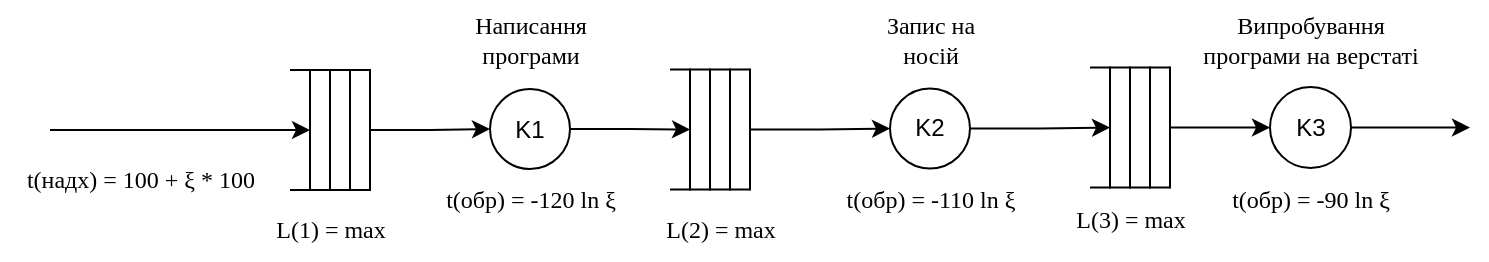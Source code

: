 <mxfile version="20.3.0" type="device"><diagram id="cdzcx4VnFPu7klIE601-" name="Страница 1"><mxGraphModel dx="1104" dy="929" grid="1" gridSize="10" guides="1" tooltips="1" connect="1" arrows="1" fold="1" page="1" pageScale="1" pageWidth="827" pageHeight="1169" math="0" shadow="0"><root><mxCell id="0"/><mxCell id="1" parent="0"/><mxCell id="YPvdWGVIBotKeiCCgNi--44" style="edgeStyle=orthogonalEdgeStyle;rounded=0;orthogonalLoop=1;jettySize=auto;html=1;entryX=0;entryY=0.5;entryDx=0;entryDy=0;" edge="1" parent="1" source="YPvdWGVIBotKeiCCgNi--28" target="YPvdWGVIBotKeiCCgNi--33"><mxGeometry relative="1" as="geometry"/></mxCell><mxCell id="YPvdWGVIBotKeiCCgNi--28" value="" style="shape=partialRectangle;whiteSpace=wrap;html=1;top=0;bottom=0;fillColor=none;" vertex="1" parent="1"><mxGeometry x="180" y="580" width="10" height="60" as="geometry"/></mxCell><mxCell id="YPvdWGVIBotKeiCCgNi--29" value="" style="shape=partialRectangle;whiteSpace=wrap;html=1;top=0;bottom=0;fillColor=none;" vertex="1" parent="1"><mxGeometry x="160" y="580" width="10" height="60" as="geometry"/></mxCell><mxCell id="YPvdWGVIBotKeiCCgNi--30" value="" style="endArrow=classic;html=1;rounded=0;entryX=0;entryY=0.5;entryDx=0;entryDy=0;" edge="1" parent="1" target="YPvdWGVIBotKeiCCgNi--29"><mxGeometry width="50" height="50" relative="1" as="geometry"><mxPoint x="30" y="610" as="sourcePoint"/><mxPoint x="600" y="680" as="targetPoint"/></mxGeometry></mxCell><mxCell id="YPvdWGVIBotKeiCCgNi--31" value="" style="endArrow=none;html=1;rounded=0;entryX=1;entryY=1;entryDx=0;entryDy=0;" edge="1" parent="1"><mxGeometry width="50" height="50" relative="1" as="geometry"><mxPoint x="150" y="640" as="sourcePoint"/><mxPoint x="190" y="640" as="targetPoint"/></mxGeometry></mxCell><mxCell id="YPvdWGVIBotKeiCCgNi--32" value="" style="endArrow=none;html=1;rounded=0;entryX=1;entryY=1;entryDx=0;entryDy=0;" edge="1" parent="1"><mxGeometry width="50" height="50" relative="1" as="geometry"><mxPoint x="150" y="580" as="sourcePoint"/><mxPoint x="190" y="580" as="targetPoint"/></mxGeometry></mxCell><mxCell id="YPvdWGVIBotKeiCCgNi--45" style="edgeStyle=orthogonalEdgeStyle;rounded=0;orthogonalLoop=1;jettySize=auto;html=1;entryX=0;entryY=0.5;entryDx=0;entryDy=0;exitX=1;exitY=0.5;exitDx=0;exitDy=0;" edge="1" parent="1" source="YPvdWGVIBotKeiCCgNi--33" target="YPvdWGVIBotKeiCCgNi--35"><mxGeometry relative="1" as="geometry"/></mxCell><mxCell id="YPvdWGVIBotKeiCCgNi--33" value="K1" style="ellipse;whiteSpace=wrap;html=1;aspect=fixed;" vertex="1" parent="1"><mxGeometry x="250" y="589.5" width="40" height="40" as="geometry"/></mxCell><mxCell id="YPvdWGVIBotKeiCCgNi--46" style="edgeStyle=orthogonalEdgeStyle;rounded=0;orthogonalLoop=1;jettySize=auto;html=1;entryX=0;entryY=0.5;entryDx=0;entryDy=0;" edge="1" parent="1" source="YPvdWGVIBotKeiCCgNi--34" target="YPvdWGVIBotKeiCCgNi--38"><mxGeometry relative="1" as="geometry"/></mxCell><mxCell id="YPvdWGVIBotKeiCCgNi--34" value="" style="shape=partialRectangle;whiteSpace=wrap;html=1;top=0;bottom=0;fillColor=none;" vertex="1" parent="1"><mxGeometry x="370" y="579.75" width="10" height="60" as="geometry"/></mxCell><mxCell id="YPvdWGVIBotKeiCCgNi--35" value="" style="shape=partialRectangle;whiteSpace=wrap;html=1;top=0;bottom=0;fillColor=none;" vertex="1" parent="1"><mxGeometry x="350" y="579.75" width="10" height="60" as="geometry"/></mxCell><mxCell id="YPvdWGVIBotKeiCCgNi--36" value="" style="endArrow=none;html=1;rounded=0;entryX=1;entryY=1;entryDx=0;entryDy=0;" edge="1" parent="1"><mxGeometry width="50" height="50" relative="1" as="geometry"><mxPoint x="340" y="639.75" as="sourcePoint"/><mxPoint x="380" y="639.75" as="targetPoint"/></mxGeometry></mxCell><mxCell id="YPvdWGVIBotKeiCCgNi--37" value="" style="endArrow=none;html=1;rounded=0;entryX=1;entryY=1;entryDx=0;entryDy=0;" edge="1" parent="1"><mxGeometry width="50" height="50" relative="1" as="geometry"><mxPoint x="340" y="579.75" as="sourcePoint"/><mxPoint x="380" y="579.75" as="targetPoint"/></mxGeometry></mxCell><mxCell id="YPvdWGVIBotKeiCCgNi--47" style="edgeStyle=orthogonalEdgeStyle;rounded=0;orthogonalLoop=1;jettySize=auto;html=1;entryX=0;entryY=0.5;entryDx=0;entryDy=0;" edge="1" parent="1" source="YPvdWGVIBotKeiCCgNi--38" target="YPvdWGVIBotKeiCCgNi--40"><mxGeometry relative="1" as="geometry"/></mxCell><mxCell id="YPvdWGVIBotKeiCCgNi--38" value="K2" style="ellipse;whiteSpace=wrap;html=1;aspect=fixed;" vertex="1" parent="1"><mxGeometry x="450" y="589.25" width="40" height="40" as="geometry"/></mxCell><mxCell id="YPvdWGVIBotKeiCCgNi--48" style="edgeStyle=orthogonalEdgeStyle;rounded=0;orthogonalLoop=1;jettySize=auto;html=1;entryX=0;entryY=0.5;entryDx=0;entryDy=0;" edge="1" parent="1" source="YPvdWGVIBotKeiCCgNi--39" target="YPvdWGVIBotKeiCCgNi--43"><mxGeometry relative="1" as="geometry"/></mxCell><mxCell id="YPvdWGVIBotKeiCCgNi--39" value="" style="shape=partialRectangle;whiteSpace=wrap;html=1;top=0;bottom=0;fillColor=none;" vertex="1" parent="1"><mxGeometry x="580" y="578.75" width="10" height="60" as="geometry"/></mxCell><mxCell id="YPvdWGVIBotKeiCCgNi--40" value="" style="shape=partialRectangle;whiteSpace=wrap;html=1;top=0;bottom=0;fillColor=none;" vertex="1" parent="1"><mxGeometry x="560" y="578.75" width="10" height="60" as="geometry"/></mxCell><mxCell id="YPvdWGVIBotKeiCCgNi--41" value="" style="endArrow=none;html=1;rounded=0;entryX=1;entryY=1;entryDx=0;entryDy=0;" edge="1" parent="1"><mxGeometry width="50" height="50" relative="1" as="geometry"><mxPoint x="550" y="638.75" as="sourcePoint"/><mxPoint x="590" y="638.75" as="targetPoint"/></mxGeometry></mxCell><mxCell id="YPvdWGVIBotKeiCCgNi--42" value="" style="endArrow=none;html=1;rounded=0;entryX=1;entryY=1;entryDx=0;entryDy=0;" edge="1" parent="1"><mxGeometry width="50" height="50" relative="1" as="geometry"><mxPoint x="550" y="578.75" as="sourcePoint"/><mxPoint x="590" y="578.75" as="targetPoint"/></mxGeometry></mxCell><mxCell id="YPvdWGVIBotKeiCCgNi--49" style="edgeStyle=orthogonalEdgeStyle;rounded=0;orthogonalLoop=1;jettySize=auto;html=1;" edge="1" parent="1" source="YPvdWGVIBotKeiCCgNi--43"><mxGeometry relative="1" as="geometry"><mxPoint x="740" y="608.75" as="targetPoint"/></mxGeometry></mxCell><mxCell id="YPvdWGVIBotKeiCCgNi--43" value="K3" style="ellipse;whiteSpace=wrap;html=1;aspect=fixed;" vertex="1" parent="1"><mxGeometry x="640" y="588.5" width="40.5" height="40.5" as="geometry"/></mxCell><mxCell id="YPvdWGVIBotKeiCCgNi--51" value="&lt;font face=&quot;Times New Roman&quot;&gt;t(надх) = 100 +&amp;nbsp;ξ * 100&lt;/font&gt;" style="text;html=1;align=center;verticalAlign=middle;resizable=0;points=[];autosize=1;strokeColor=none;fillColor=none;" vertex="1" parent="1"><mxGeometry x="5" y="620" width="140" height="30" as="geometry"/></mxCell><mxCell id="YPvdWGVIBotKeiCCgNi--52" value="&lt;font face=&quot;Times New Roman&quot;&gt;L(1) = max&lt;/font&gt;" style="text;html=1;align=center;verticalAlign=middle;resizable=0;points=[];autosize=1;strokeColor=none;fillColor=none;" vertex="1" parent="1"><mxGeometry x="130" y="645" width="80" height="30" as="geometry"/></mxCell><mxCell id="YPvdWGVIBotKeiCCgNi--53" value="t(обр) = -120 ln ξ" style="text;html=1;align=center;verticalAlign=middle;resizable=0;points=[];autosize=1;strokeColor=none;fillColor=none;fontFamily=Times New Roman;" vertex="1" parent="1"><mxGeometry x="215" y="629.5" width="110" height="30" as="geometry"/></mxCell><mxCell id="YPvdWGVIBotKeiCCgNi--54" value="&lt;font face=&quot;Times New Roman&quot;&gt;L(2) = max&lt;/font&gt;" style="text;html=1;align=center;verticalAlign=middle;resizable=0;points=[];autosize=1;strokeColor=none;fillColor=none;" vertex="1" parent="1"><mxGeometry x="325" y="645" width="80" height="30" as="geometry"/></mxCell><mxCell id="YPvdWGVIBotKeiCCgNi--55" value="t(обр) = -110 ln ξ" style="text;html=1;align=center;verticalAlign=middle;resizable=0;points=[];autosize=1;strokeColor=none;fillColor=none;fontFamily=Times New Roman;" vertex="1" parent="1"><mxGeometry x="415" y="629.5" width="110" height="30" as="geometry"/></mxCell><mxCell id="YPvdWGVIBotKeiCCgNi--56" value="&lt;font face=&quot;Times New Roman&quot;&gt;L(3) = max&lt;/font&gt;" style="text;html=1;align=center;verticalAlign=middle;resizable=0;points=[];autosize=1;strokeColor=none;fillColor=none;" vertex="1" parent="1"><mxGeometry x="530" y="640" width="80" height="30" as="geometry"/></mxCell><mxCell id="YPvdWGVIBotKeiCCgNi--57" value="t(обр) = -90 ln ξ" style="text;html=1;align=center;verticalAlign=middle;resizable=0;points=[];autosize=1;strokeColor=none;fillColor=none;fontFamily=Times New Roman;" vertex="1" parent="1"><mxGeometry x="610.25" y="629.5" width="100" height="30" as="geometry"/></mxCell><mxCell id="YPvdWGVIBotKeiCCgNi--58" value="Написання &lt;br&gt;програми" style="text;html=1;align=center;verticalAlign=middle;resizable=0;points=[];autosize=1;strokeColor=none;fillColor=none;fontFamily=Times New Roman;" vertex="1" parent="1"><mxGeometry x="230" y="545" width="80" height="40" as="geometry"/></mxCell><mxCell id="YPvdWGVIBotKeiCCgNi--59" value="Запис на &lt;br&gt;носій" style="text;html=1;align=center;verticalAlign=middle;resizable=0;points=[];autosize=1;strokeColor=none;fillColor=none;fontFamily=Times New Roman;" vertex="1" parent="1"><mxGeometry x="435" y="545" width="70" height="40" as="geometry"/></mxCell><mxCell id="YPvdWGVIBotKeiCCgNi--60" value="Випробування&lt;br&gt;програми на верстаті" style="text;html=1;align=center;verticalAlign=middle;resizable=0;points=[];autosize=1;strokeColor=none;fillColor=none;fontFamily=Times New Roman;" vertex="1" parent="1"><mxGeometry x="595.25" y="545" width="130" height="40" as="geometry"/></mxCell></root></mxGraphModel></diagram></mxfile>